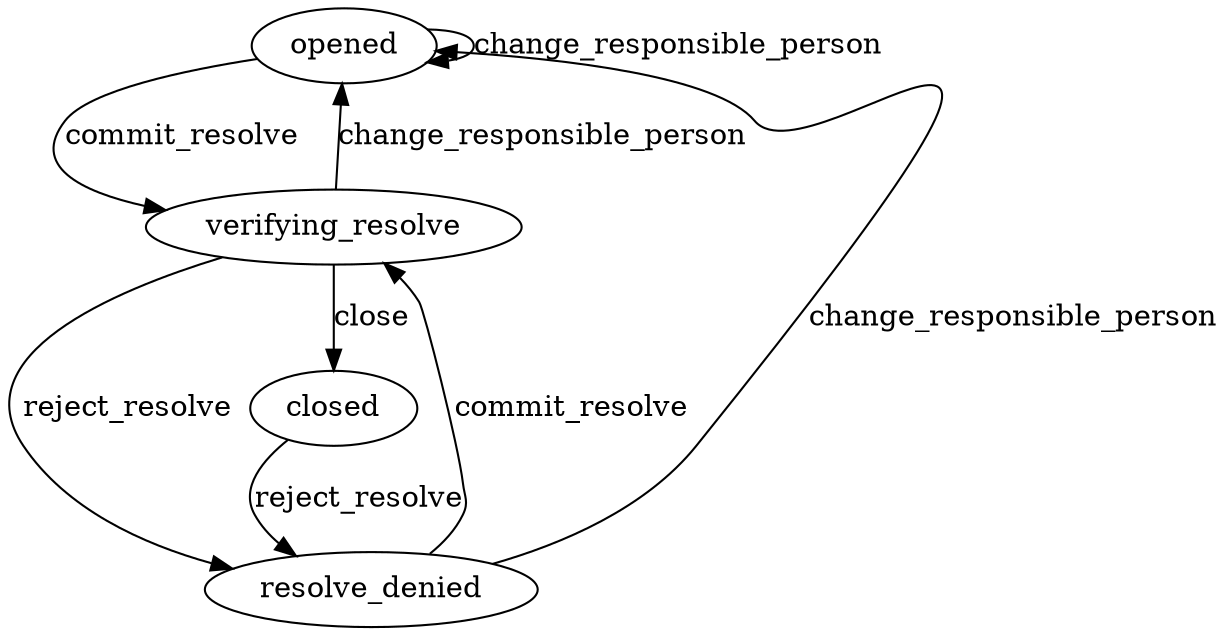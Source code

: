 digraph issue_state {
	opened -> verifying_resolve[label="commit_resolve"]; 
	opened -> opened[label="change_responsible_person"];
	verifying_resolve -> resolve_denied[label="reject_resolve"];
	verifying_resolve -> opened[label="change_responsible_person"];
	resolve_denied -> verifying_resolve[label="commit_resolve"];
	resolve_denied -> opened[label ="change_responsible_person"];
	verifying_resolve -> closed[label="close"];
	closed	->	resolve_denied[label="reject_resolve"];

}
